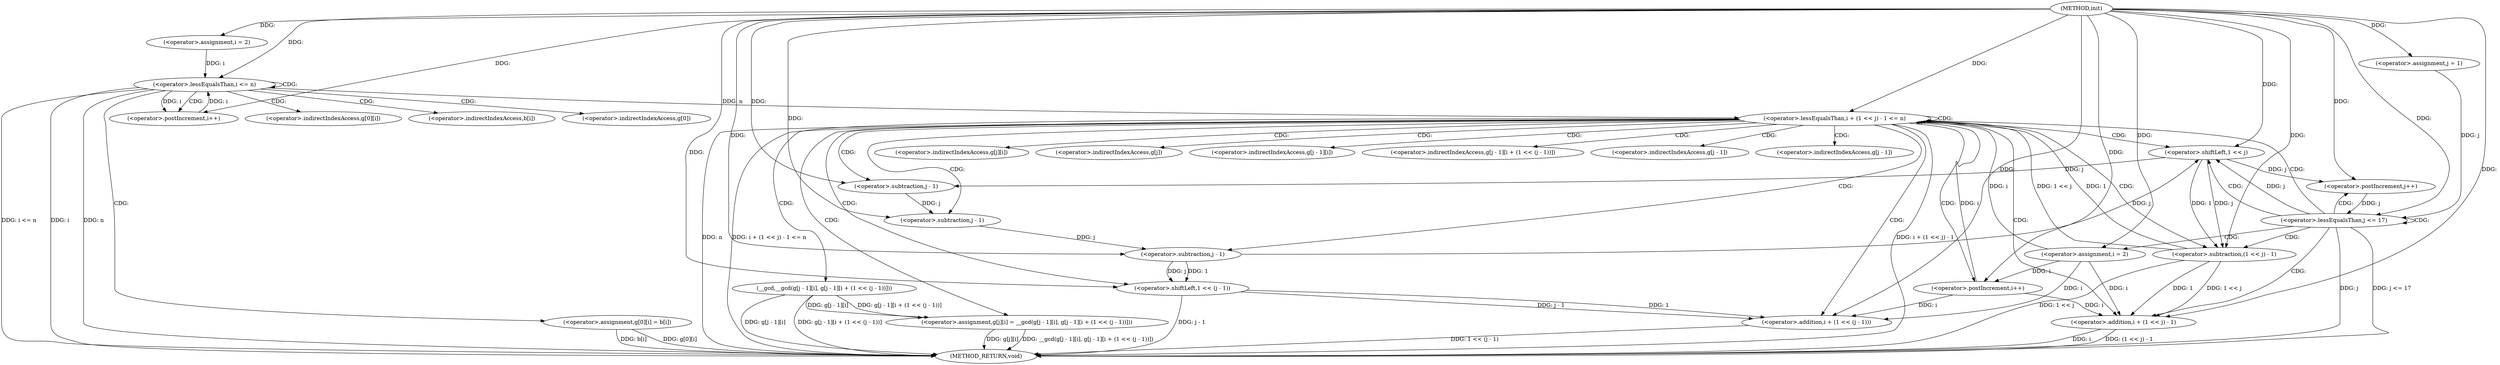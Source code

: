 digraph "init" {  
"1000229" [label = "(METHOD,init)" ]
"1000306" [label = "(METHOD_RETURN,void)" ]
"1000233" [label = "(<operator>.assignment,i = 2)" ]
"1000236" [label = "(<operator>.lessEqualsThan,i <= n)" ]
"1000239" [label = "(<operator>.postIncrement,i++)" ]
"1000253" [label = "(<operator>.assignment,j = 1)" ]
"1000256" [label = "(<operator>.lessEqualsThan,j <= 17)" ]
"1000259" [label = "(<operator>.postIncrement,j++)" ]
"1000242" [label = "(<operator>.assignment,g[0][i] = b[i])" ]
"1000264" [label = "(<operator>.assignment,i = 2)" ]
"1000267" [label = "(<operator>.lessEqualsThan,i + (1 << j) - 1 <= n)" ]
"1000276" [label = "(<operator>.postIncrement,i++)" ]
"1000279" [label = "(<operator>.assignment,g[j][i] = __gcd(g[j - 1][i], g[j - 1][i + (1 << (j - 1))]))" ]
"1000268" [label = "(<operator>.addition,i + (1 << j) - 1)" ]
"1000270" [label = "(<operator>.subtraction,(1 << j) - 1)" ]
"1000285" [label = "(__gcd,__gcd(g[j - 1][i], g[j - 1][i + (1 << (j - 1))]))" ]
"1000271" [label = "(<operator>.shiftLeft,1 << j)" ]
"1000299" [label = "(<operator>.addition,i + (1 << (j - 1)))" ]
"1000289" [label = "(<operator>.subtraction,j - 1)" ]
"1000296" [label = "(<operator>.subtraction,j - 1)" ]
"1000301" [label = "(<operator>.shiftLeft,1 << (j - 1))" ]
"1000303" [label = "(<operator>.subtraction,j - 1)" ]
"1000243" [label = "(<operator>.indirectIndexAccess,g[0][i])" ]
"1000248" [label = "(<operator>.indirectIndexAccess,b[i])" ]
"1000244" [label = "(<operator>.indirectIndexAccess,g[0])" ]
"1000280" [label = "(<operator>.indirectIndexAccess,g[j][i])" ]
"1000281" [label = "(<operator>.indirectIndexAccess,g[j])" ]
"1000286" [label = "(<operator>.indirectIndexAccess,g[j - 1][i])" ]
"1000293" [label = "(<operator>.indirectIndexAccess,g[j - 1][i + (1 << (j - 1))])" ]
"1000287" [label = "(<operator>.indirectIndexAccess,g[j - 1])" ]
"1000294" [label = "(<operator>.indirectIndexAccess,g[j - 1])" ]
  "1000236" -> "1000306"  [ label = "DDG: i"] 
  "1000236" -> "1000306"  [ label = "DDG: n"] 
  "1000236" -> "1000306"  [ label = "DDG: i <= n"] 
  "1000256" -> "1000306"  [ label = "DDG: j"] 
  "1000256" -> "1000306"  [ label = "DDG: j <= 17"] 
  "1000268" -> "1000306"  [ label = "DDG: i"] 
  "1000270" -> "1000306"  [ label = "DDG: 1 << j"] 
  "1000268" -> "1000306"  [ label = "DDG: (1 << j) - 1"] 
  "1000267" -> "1000306"  [ label = "DDG: i + (1 << j) - 1"] 
  "1000267" -> "1000306"  [ label = "DDG: n"] 
  "1000267" -> "1000306"  [ label = "DDG: i + (1 << j) - 1 <= n"] 
  "1000279" -> "1000306"  [ label = "DDG: g[j][i]"] 
  "1000285" -> "1000306"  [ label = "DDG: g[j - 1][i]"] 
  "1000301" -> "1000306"  [ label = "DDG: j - 1"] 
  "1000299" -> "1000306"  [ label = "DDG: 1 << (j - 1)"] 
  "1000285" -> "1000306"  [ label = "DDG: g[j - 1][i + (1 << (j - 1))]"] 
  "1000279" -> "1000306"  [ label = "DDG: __gcd(g[j - 1][i], g[j - 1][i + (1 << (j - 1))])"] 
  "1000242" -> "1000306"  [ label = "DDG: g[0][i]"] 
  "1000242" -> "1000306"  [ label = "DDG: b[i]"] 
  "1000229" -> "1000233"  [ label = "DDG: "] 
  "1000229" -> "1000253"  [ label = "DDG: "] 
  "1000233" -> "1000236"  [ label = "DDG: i"] 
  "1000239" -> "1000236"  [ label = "DDG: i"] 
  "1000229" -> "1000236"  [ label = "DDG: "] 
  "1000236" -> "1000239"  [ label = "DDG: i"] 
  "1000229" -> "1000239"  [ label = "DDG: "] 
  "1000253" -> "1000256"  [ label = "DDG: j"] 
  "1000259" -> "1000256"  [ label = "DDG: j"] 
  "1000229" -> "1000256"  [ label = "DDG: "] 
  "1000271" -> "1000259"  [ label = "DDG: j"] 
  "1000229" -> "1000259"  [ label = "DDG: "] 
  "1000229" -> "1000264"  [ label = "DDG: "] 
  "1000264" -> "1000267"  [ label = "DDG: i"] 
  "1000276" -> "1000267"  [ label = "DDG: i"] 
  "1000229" -> "1000267"  [ label = "DDG: "] 
  "1000270" -> "1000267"  [ label = "DDG: 1 << j"] 
  "1000270" -> "1000267"  [ label = "DDG: 1"] 
  "1000236" -> "1000267"  [ label = "DDG: n"] 
  "1000229" -> "1000276"  [ label = "DDG: "] 
  "1000264" -> "1000276"  [ label = "DDG: i"] 
  "1000285" -> "1000279"  [ label = "DDG: g[j - 1][i]"] 
  "1000285" -> "1000279"  [ label = "DDG: g[j - 1][i + (1 << (j - 1))]"] 
  "1000264" -> "1000268"  [ label = "DDG: i"] 
  "1000276" -> "1000268"  [ label = "DDG: i"] 
  "1000229" -> "1000268"  [ label = "DDG: "] 
  "1000270" -> "1000268"  [ label = "DDG: 1 << j"] 
  "1000270" -> "1000268"  [ label = "DDG: 1"] 
  "1000271" -> "1000270"  [ label = "DDG: j"] 
  "1000271" -> "1000270"  [ label = "DDG: 1"] 
  "1000229" -> "1000270"  [ label = "DDG: "] 
  "1000229" -> "1000271"  [ label = "DDG: "] 
  "1000256" -> "1000271"  [ label = "DDG: j"] 
  "1000303" -> "1000271"  [ label = "DDG: j"] 
  "1000229" -> "1000299"  [ label = "DDG: "] 
  "1000264" -> "1000299"  [ label = "DDG: i"] 
  "1000276" -> "1000299"  [ label = "DDG: i"] 
  "1000301" -> "1000299"  [ label = "DDG: j - 1"] 
  "1000301" -> "1000299"  [ label = "DDG: 1"] 
  "1000271" -> "1000289"  [ label = "DDG: j"] 
  "1000229" -> "1000289"  [ label = "DDG: "] 
  "1000289" -> "1000296"  [ label = "DDG: j"] 
  "1000229" -> "1000296"  [ label = "DDG: "] 
  "1000229" -> "1000301"  [ label = "DDG: "] 
  "1000303" -> "1000301"  [ label = "DDG: 1"] 
  "1000303" -> "1000301"  [ label = "DDG: j"] 
  "1000296" -> "1000303"  [ label = "DDG: j"] 
  "1000229" -> "1000303"  [ label = "DDG: "] 
  "1000236" -> "1000239"  [ label = "CDG: "] 
  "1000236" -> "1000243"  [ label = "CDG: "] 
  "1000236" -> "1000244"  [ label = "CDG: "] 
  "1000236" -> "1000236"  [ label = "CDG: "] 
  "1000236" -> "1000242"  [ label = "CDG: "] 
  "1000236" -> "1000248"  [ label = "CDG: "] 
  "1000256" -> "1000268"  [ label = "CDG: "] 
  "1000256" -> "1000259"  [ label = "CDG: "] 
  "1000256" -> "1000271"  [ label = "CDG: "] 
  "1000256" -> "1000267"  [ label = "CDG: "] 
  "1000256" -> "1000264"  [ label = "CDG: "] 
  "1000256" -> "1000256"  [ label = "CDG: "] 
  "1000256" -> "1000270"  [ label = "CDG: "] 
  "1000267" -> "1000294"  [ label = "CDG: "] 
  "1000267" -> "1000303"  [ label = "CDG: "] 
  "1000267" -> "1000286"  [ label = "CDG: "] 
  "1000267" -> "1000285"  [ label = "CDG: "] 
  "1000267" -> "1000293"  [ label = "CDG: "] 
  "1000267" -> "1000268"  [ label = "CDG: "] 
  "1000267" -> "1000276"  [ label = "CDG: "] 
  "1000267" -> "1000281"  [ label = "CDG: "] 
  "1000267" -> "1000299"  [ label = "CDG: "] 
  "1000267" -> "1000296"  [ label = "CDG: "] 
  "1000267" -> "1000271"  [ label = "CDG: "] 
  "1000267" -> "1000280"  [ label = "CDG: "] 
  "1000267" -> "1000289"  [ label = "CDG: "] 
  "1000267" -> "1000267"  [ label = "CDG: "] 
  "1000267" -> "1000301"  [ label = "CDG: "] 
  "1000267" -> "1000287"  [ label = "CDG: "] 
  "1000267" -> "1000270"  [ label = "CDG: "] 
  "1000267" -> "1000279"  [ label = "CDG: "] 
}
